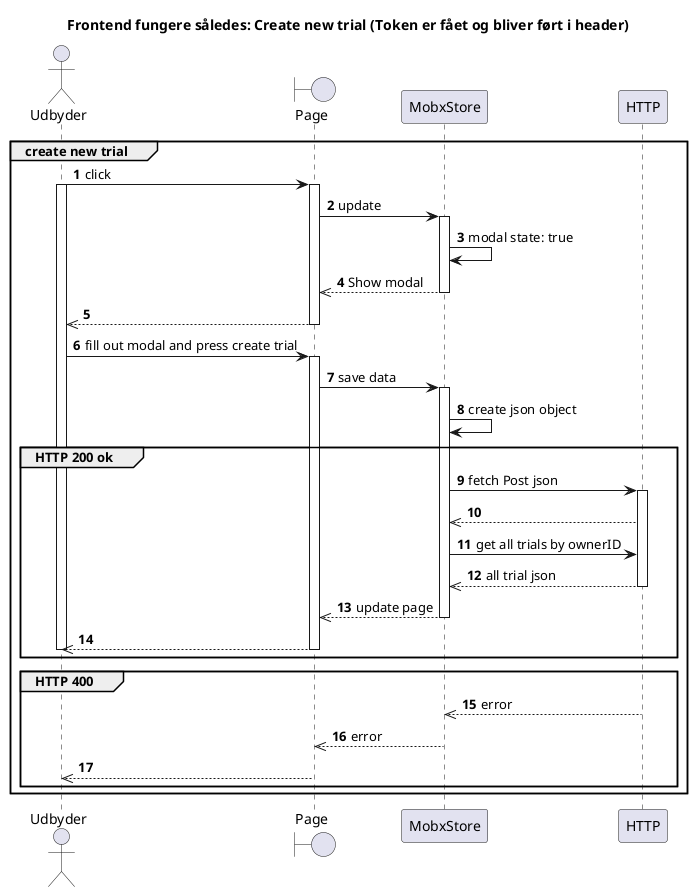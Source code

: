 @startuml
'https://plantuml.com/sequence-diagram

title Frontend fungere således: Create new trial (Token er fået og bliver ført i header)

actor    Udbyder            as udbyd
boundary    Page        as page
participant MobxStore as mobx


participant HTTP as request

autonumber
group create new trial

udbyd -> page : click
activate udbyd
activate page
page -> mobx : update
activate mobx

mobx -> mobx : modal state: true

mobx -->> page : Show modal
deactivate mobx

page -->> udbyd
deactivate page
udbyd -> page : fill out modal and press create trial
activate page
page -> mobx : save data
activate mobx
mobx -> mobx : create json object
Group HTTP 200 ok
mobx -> request : fetch Post json
activate request
request -->> mobx :

mobx -> request : get all trials by ownerID
request -->> mobx : all trial json
deactivate request
mobx -->> page : update page
deactivate mobx
page -->> udbyd
deactivate page
deactivate udbyd
end
Group HTTP 400

activate request
request -->> mobx: error
deactivate request
mobx -->> page: error
page -->> udbyd
end

end




@enduml